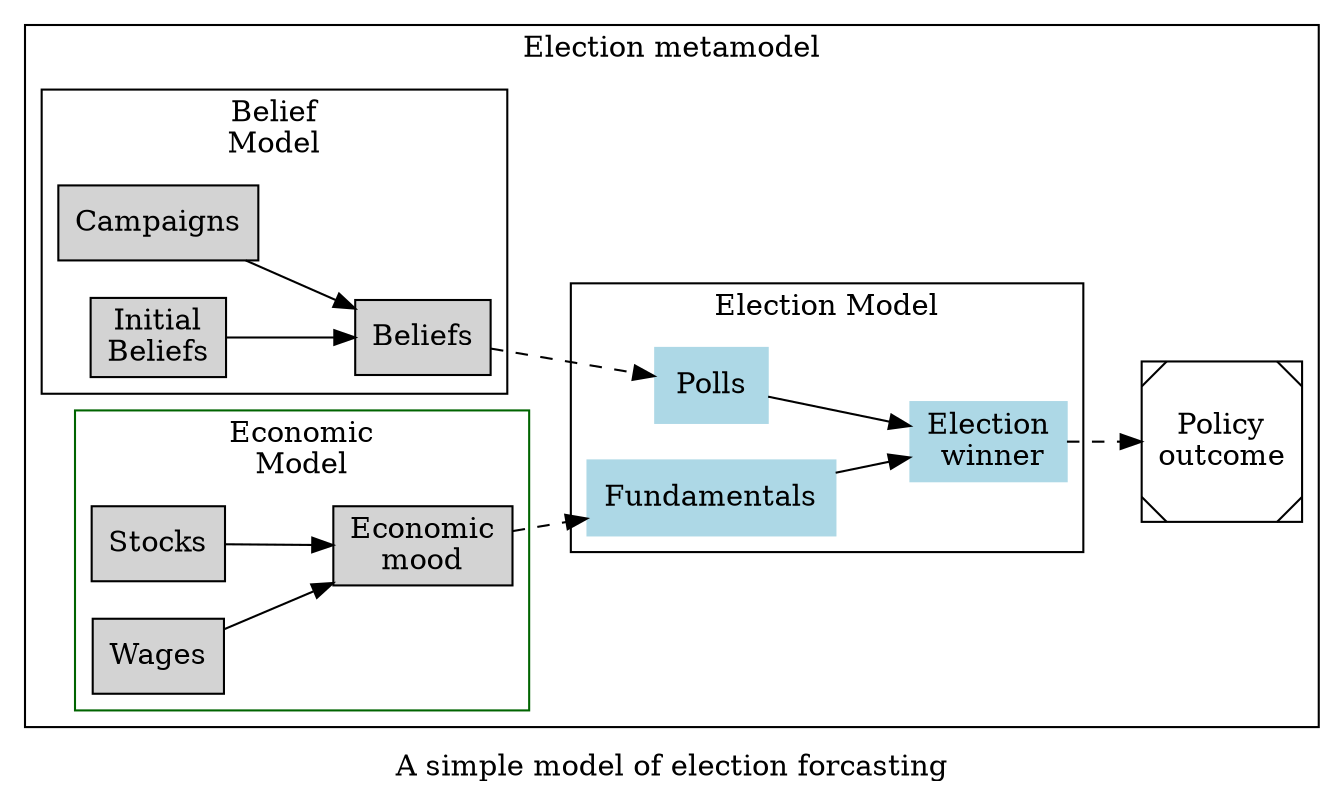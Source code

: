digraph G {
 rankdir="LR"
 subgraph cluster_meta{
 label="Election metamodel";
  subgraph cluster_0 {
    # style=filled;
    color=lightgrey;
    node [style=filled,shape=box];
    a0 -> a2
    a1 -> a2
    label = "Belief\nModel";
    color=black
    {rank=same a0 a1}

  }

  subgraph cluster_1 {
    node [style=filled, shape=box];
    Finance -> ges
    Income-> ges
    #Wealth -> ges
    {rank=same Finance Income}
    label = "Economic\nModel";
    color=darkgreen
  }

  subgraph cluster_2 {
      node [style=filled,color=lightblue,shape=box];
      a2->Polls [style=dashed];
      Polls -> elec;
    ges -> Fundamentals [style=dashed];
      Fundamentals->elec;

      label = "Election Model";
      #style=filled;
      color=black;
  }
    Finance [label="Stocks"];
    Income [label="Wages"]
  ges [label="Economic\nmood"];
    elec -> end [style=dashed];
    elec [label="Election\n winner"];
    a0 [shape=box; label="Campaigns"];
  a1 [shape=box; label="Initial\nBeliefs"];
  a2 [label="Beliefs" ];
  #start [shape=Mdiamond];
  end [shape=Msquare, label="Policy\noutcome"];
}
  label="A simple model of election forcasting";
}
